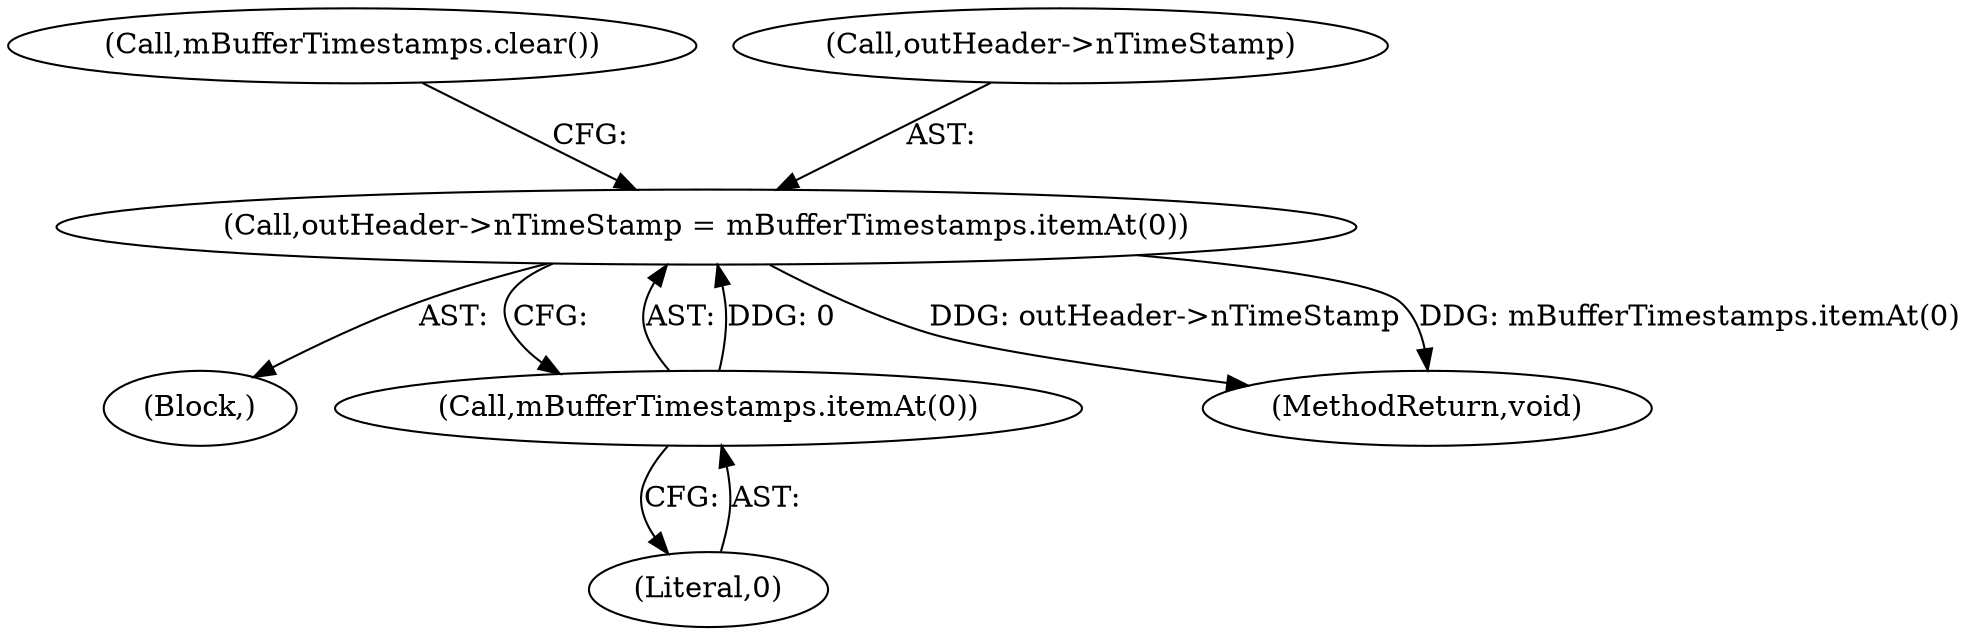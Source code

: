 digraph "0_Android_8e438e153f661e9df8db0ac41d587e940352df06@pointer" {
"1001410" [label="(Call,outHeader->nTimeStamp = mBufferTimestamps.itemAt(0))"];
"1001414" [label="(Call,mBufferTimestamps.itemAt(0))"];
"1001364" [label="(Block,)"];
"1001416" [label="(Call,mBufferTimestamps.clear())"];
"1001437" [label="(MethodReturn,void)"];
"1001411" [label="(Call,outHeader->nTimeStamp)"];
"1001415" [label="(Literal,0)"];
"1001410" [label="(Call,outHeader->nTimeStamp = mBufferTimestamps.itemAt(0))"];
"1001414" [label="(Call,mBufferTimestamps.itemAt(0))"];
"1001410" -> "1001364"  [label="AST: "];
"1001410" -> "1001414"  [label="CFG: "];
"1001411" -> "1001410"  [label="AST: "];
"1001414" -> "1001410"  [label="AST: "];
"1001416" -> "1001410"  [label="CFG: "];
"1001410" -> "1001437"  [label="DDG: outHeader->nTimeStamp"];
"1001410" -> "1001437"  [label="DDG: mBufferTimestamps.itemAt(0)"];
"1001414" -> "1001410"  [label="DDG: 0"];
"1001414" -> "1001415"  [label="CFG: "];
"1001415" -> "1001414"  [label="AST: "];
}

